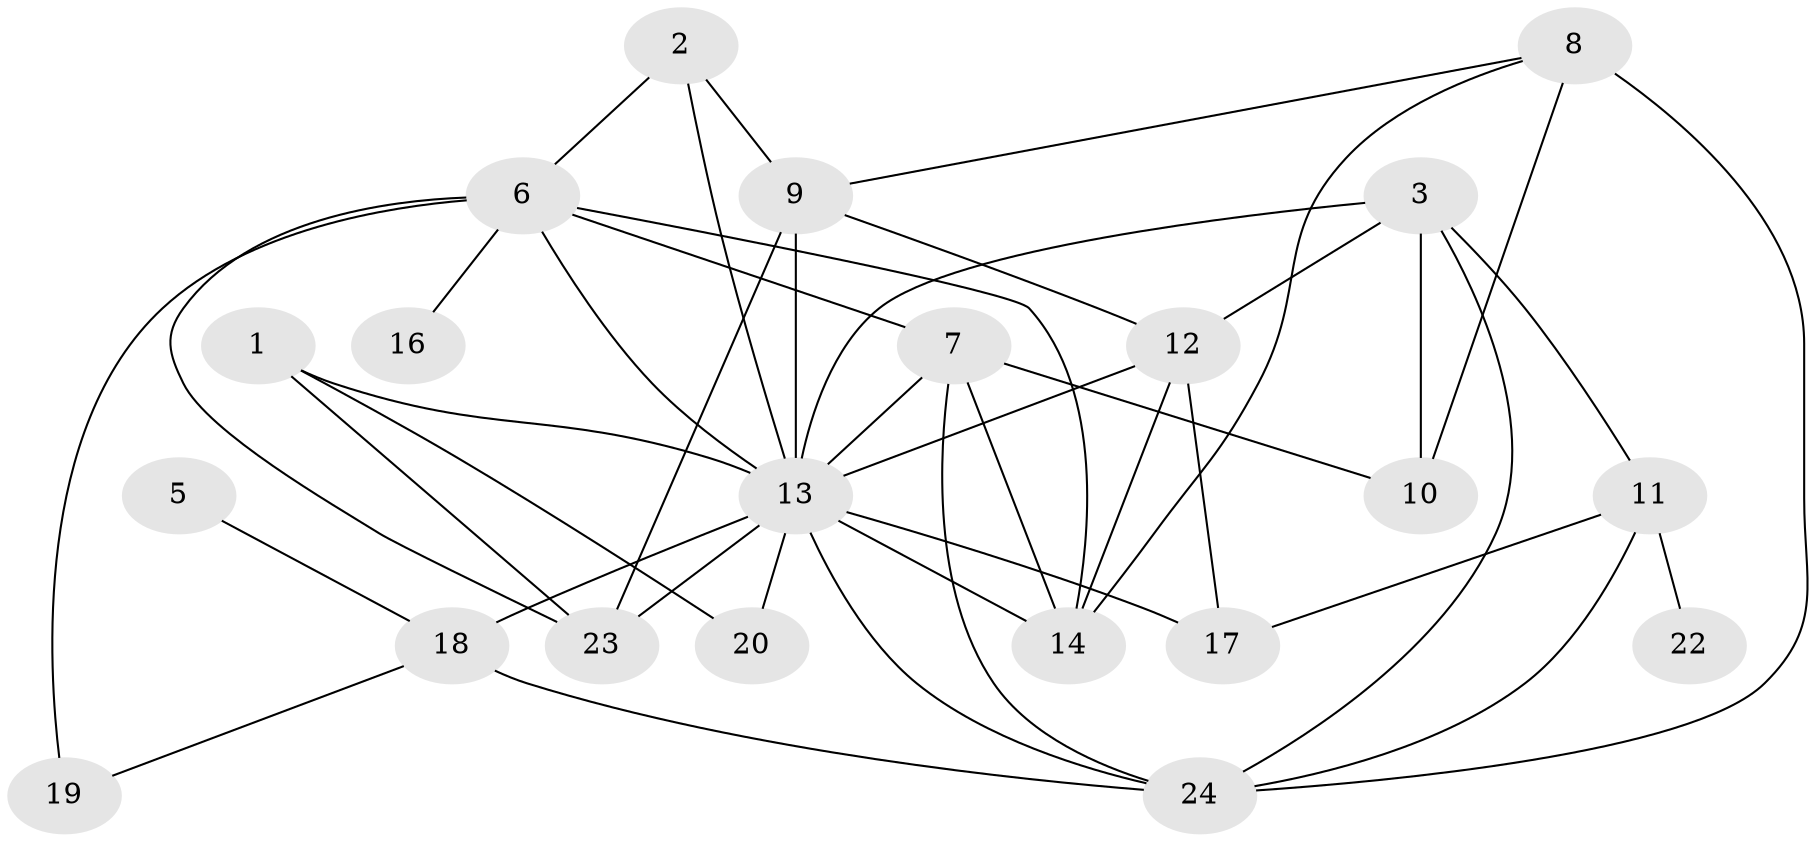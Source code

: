 // original degree distribution, {4: 0.13253012048192772, 2: 0.21686746987951808, 0: 0.04819277108433735, 1: 0.13253012048192772, 3: 0.24096385542168675, 6: 0.04819277108433735, 8: 0.024096385542168676, 5: 0.0963855421686747, 7: 0.060240963855421686}
// Generated by graph-tools (version 1.1) at 2025/48/03/04/25 22:48:27]
// undirected, 21 vertices, 43 edges
graph export_dot {
  node [color=gray90,style=filled];
  1;
  2;
  3;
  5;
  6;
  7;
  8;
  9;
  10;
  11;
  12;
  13;
  14;
  16;
  17;
  18;
  19;
  20;
  22;
  23;
  24;
  1 -- 13 [weight=1.0];
  1 -- 20 [weight=1.0];
  1 -- 23 [weight=1.0];
  2 -- 6 [weight=1.0];
  2 -- 9 [weight=1.0];
  2 -- 13 [weight=2.0];
  3 -- 10 [weight=1.0];
  3 -- 11 [weight=1.0];
  3 -- 12 [weight=1.0];
  3 -- 13 [weight=1.0];
  3 -- 24 [weight=1.0];
  5 -- 18 [weight=1.0];
  6 -- 7 [weight=1.0];
  6 -- 13 [weight=4.0];
  6 -- 14 [weight=2.0];
  6 -- 16 [weight=1.0];
  6 -- 19 [weight=2.0];
  6 -- 23 [weight=1.0];
  7 -- 10 [weight=1.0];
  7 -- 13 [weight=1.0];
  7 -- 14 [weight=1.0];
  7 -- 24 [weight=1.0];
  8 -- 9 [weight=1.0];
  8 -- 10 [weight=2.0];
  8 -- 14 [weight=1.0];
  8 -- 24 [weight=1.0];
  9 -- 12 [weight=1.0];
  9 -- 13 [weight=5.0];
  9 -- 23 [weight=2.0];
  11 -- 17 [weight=2.0];
  11 -- 22 [weight=1.0];
  11 -- 24 [weight=2.0];
  12 -- 13 [weight=5.0];
  12 -- 14 [weight=2.0];
  12 -- 17 [weight=1.0];
  13 -- 14 [weight=2.0];
  13 -- 17 [weight=3.0];
  13 -- 18 [weight=3.0];
  13 -- 20 [weight=1.0];
  13 -- 23 [weight=2.0];
  13 -- 24 [weight=2.0];
  18 -- 19 [weight=1.0];
  18 -- 24 [weight=1.0];
}
